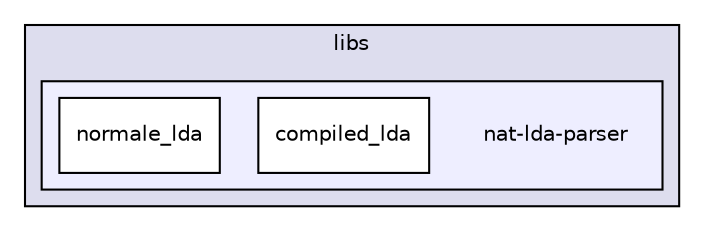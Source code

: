 digraph "libs/nat-lda-parser" {
  compound=true
  node [ fontsize="10", fontname="Helvetica"];
  edge [ labelfontsize="10", labelfontname="Helvetica"];
  subgraph clusterdir_6719ab1f1f7655efc2fa43f7eb574fd1 {
    graph [ bgcolor="#ddddee", pencolor="black", label="libs" fontname="Helvetica", fontsize="10", URL="dir_6719ab1f1f7655efc2fa43f7eb574fd1.html"]
  subgraph clusterdir_20790db619c66ff3d728ed3ba61023f3 {
    graph [ bgcolor="#eeeeff", pencolor="black", label="" URL="dir_20790db619c66ff3d728ed3ba61023f3.html"];
    dir_20790db619c66ff3d728ed3ba61023f3 [shape=plaintext label="nat-lda-parser"];
    dir_bf959d11e8572239f0af73fae53c5dfe [shape=box label="compiled_lda" color="black" fillcolor="white" style="filled" URL="dir_bf959d11e8572239f0af73fae53c5dfe.html"];
    dir_94a14a3c197bd861349e4dd566897641 [shape=box label="normale_lda" color="black" fillcolor="white" style="filled" URL="dir_94a14a3c197bd861349e4dd566897641.html"];
  }
  }
}
